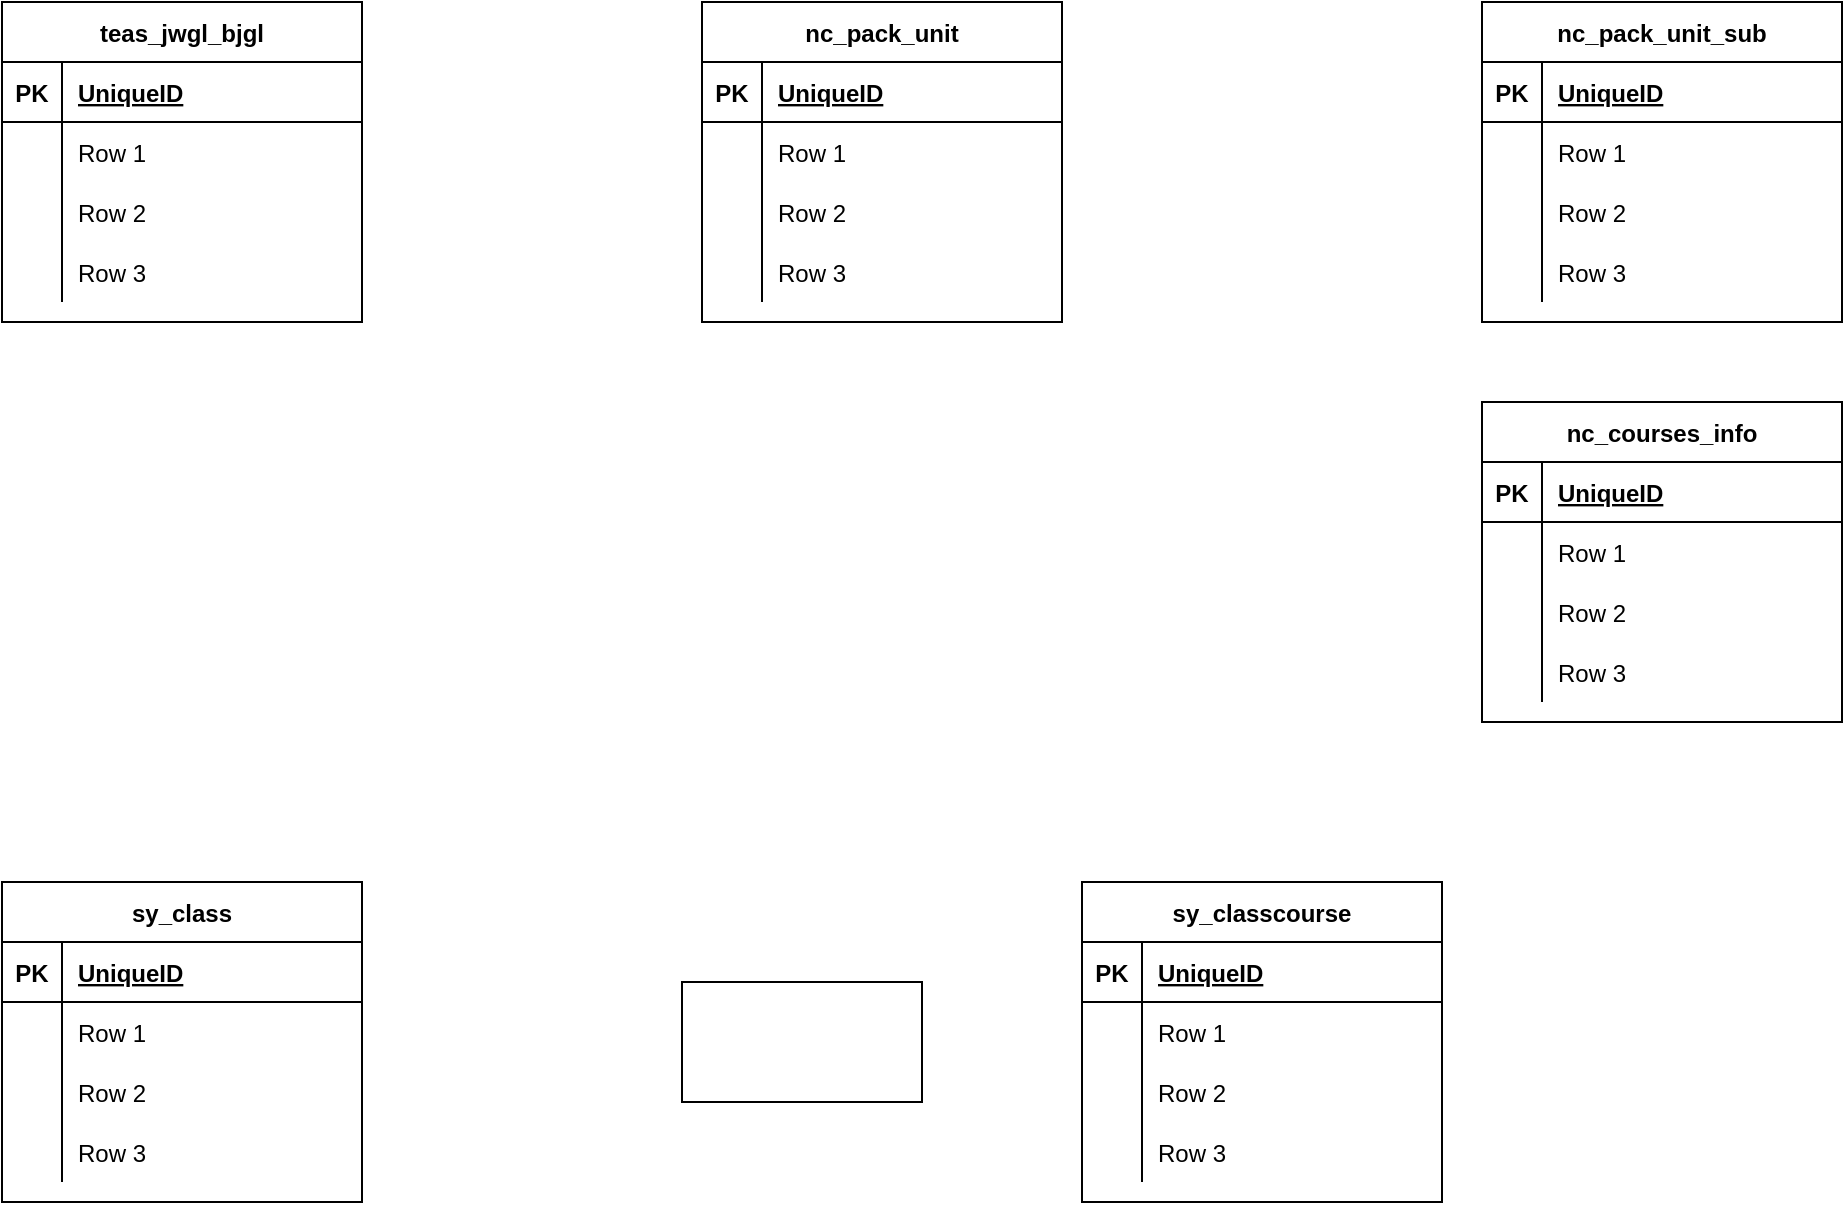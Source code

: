 <mxfile version="14.6.13" type="device"><diagram id="o_a2f4bfYQtB0Jvq_ByL" name="第 1 页"><mxGraphModel dx="1408" dy="808" grid="1" gridSize="10" guides="1" tooltips="1" connect="1" arrows="1" fold="1" page="1" pageScale="1" pageWidth="3300" pageHeight="4681" math="0" shadow="0"><root><mxCell id="0"/><mxCell id="1" parent="0"/><mxCell id="p6WdafUCotN40AzhxsV3-1" value="nc_pack_unit" style="shape=table;startSize=30;container=1;collapsible=1;childLayout=tableLayout;fixedRows=1;rowLines=0;fontStyle=1;align=center;resizeLast=1;" vertex="1" parent="1"><mxGeometry x="620" y="330" width="180" height="160" as="geometry"/></mxCell><mxCell id="p6WdafUCotN40AzhxsV3-2" value="" style="shape=partialRectangle;collapsible=0;dropTarget=0;pointerEvents=0;fillColor=none;top=0;left=0;bottom=1;right=0;points=[[0,0.5],[1,0.5]];portConstraint=eastwest;" vertex="1" parent="p6WdafUCotN40AzhxsV3-1"><mxGeometry y="30" width="180" height="30" as="geometry"/></mxCell><mxCell id="p6WdafUCotN40AzhxsV3-3" value="PK" style="shape=partialRectangle;connectable=0;fillColor=none;top=0;left=0;bottom=0;right=0;fontStyle=1;overflow=hidden;" vertex="1" parent="p6WdafUCotN40AzhxsV3-2"><mxGeometry width="30" height="30" as="geometry"/></mxCell><mxCell id="p6WdafUCotN40AzhxsV3-4" value="UniqueID" style="shape=partialRectangle;connectable=0;fillColor=none;top=0;left=0;bottom=0;right=0;align=left;spacingLeft=6;fontStyle=5;overflow=hidden;" vertex="1" parent="p6WdafUCotN40AzhxsV3-2"><mxGeometry x="30" width="150" height="30" as="geometry"/></mxCell><mxCell id="p6WdafUCotN40AzhxsV3-5" value="" style="shape=partialRectangle;collapsible=0;dropTarget=0;pointerEvents=0;fillColor=none;top=0;left=0;bottom=0;right=0;points=[[0,0.5],[1,0.5]];portConstraint=eastwest;" vertex="1" parent="p6WdafUCotN40AzhxsV3-1"><mxGeometry y="60" width="180" height="30" as="geometry"/></mxCell><mxCell id="p6WdafUCotN40AzhxsV3-6" value="" style="shape=partialRectangle;connectable=0;fillColor=none;top=0;left=0;bottom=0;right=0;editable=1;overflow=hidden;" vertex="1" parent="p6WdafUCotN40AzhxsV3-5"><mxGeometry width="30" height="30" as="geometry"/></mxCell><mxCell id="p6WdafUCotN40AzhxsV3-7" value="Row 1" style="shape=partialRectangle;connectable=0;fillColor=none;top=0;left=0;bottom=0;right=0;align=left;spacingLeft=6;overflow=hidden;" vertex="1" parent="p6WdafUCotN40AzhxsV3-5"><mxGeometry x="30" width="150" height="30" as="geometry"/></mxCell><mxCell id="p6WdafUCotN40AzhxsV3-8" value="" style="shape=partialRectangle;collapsible=0;dropTarget=0;pointerEvents=0;fillColor=none;top=0;left=0;bottom=0;right=0;points=[[0,0.5],[1,0.5]];portConstraint=eastwest;" vertex="1" parent="p6WdafUCotN40AzhxsV3-1"><mxGeometry y="90" width="180" height="30" as="geometry"/></mxCell><mxCell id="p6WdafUCotN40AzhxsV3-9" value="" style="shape=partialRectangle;connectable=0;fillColor=none;top=0;left=0;bottom=0;right=0;editable=1;overflow=hidden;" vertex="1" parent="p6WdafUCotN40AzhxsV3-8"><mxGeometry width="30" height="30" as="geometry"/></mxCell><mxCell id="p6WdafUCotN40AzhxsV3-10" value="Row 2" style="shape=partialRectangle;connectable=0;fillColor=none;top=0;left=0;bottom=0;right=0;align=left;spacingLeft=6;overflow=hidden;" vertex="1" parent="p6WdafUCotN40AzhxsV3-8"><mxGeometry x="30" width="150" height="30" as="geometry"/></mxCell><mxCell id="p6WdafUCotN40AzhxsV3-11" value="" style="shape=partialRectangle;collapsible=0;dropTarget=0;pointerEvents=0;fillColor=none;top=0;left=0;bottom=0;right=0;points=[[0,0.5],[1,0.5]];portConstraint=eastwest;" vertex="1" parent="p6WdafUCotN40AzhxsV3-1"><mxGeometry y="120" width="180" height="30" as="geometry"/></mxCell><mxCell id="p6WdafUCotN40AzhxsV3-12" value="" style="shape=partialRectangle;connectable=0;fillColor=none;top=0;left=0;bottom=0;right=0;editable=1;overflow=hidden;" vertex="1" parent="p6WdafUCotN40AzhxsV3-11"><mxGeometry width="30" height="30" as="geometry"/></mxCell><mxCell id="p6WdafUCotN40AzhxsV3-13" value="Row 3" style="shape=partialRectangle;connectable=0;fillColor=none;top=0;left=0;bottom=0;right=0;align=left;spacingLeft=6;overflow=hidden;" vertex="1" parent="p6WdafUCotN40AzhxsV3-11"><mxGeometry x="30" width="150" height="30" as="geometry"/></mxCell><mxCell id="p6WdafUCotN40AzhxsV3-14" value="nc_pack_unit_sub" style="shape=table;startSize=30;container=1;collapsible=1;childLayout=tableLayout;fixedRows=1;rowLines=0;fontStyle=1;align=center;resizeLast=1;" vertex="1" parent="1"><mxGeometry x="1010" y="330" width="180" height="160" as="geometry"/></mxCell><mxCell id="p6WdafUCotN40AzhxsV3-15" value="" style="shape=partialRectangle;collapsible=0;dropTarget=0;pointerEvents=0;fillColor=none;top=0;left=0;bottom=1;right=0;points=[[0,0.5],[1,0.5]];portConstraint=eastwest;" vertex="1" parent="p6WdafUCotN40AzhxsV3-14"><mxGeometry y="30" width="180" height="30" as="geometry"/></mxCell><mxCell id="p6WdafUCotN40AzhxsV3-16" value="PK" style="shape=partialRectangle;connectable=0;fillColor=none;top=0;left=0;bottom=0;right=0;fontStyle=1;overflow=hidden;" vertex="1" parent="p6WdafUCotN40AzhxsV3-15"><mxGeometry width="30" height="30" as="geometry"/></mxCell><mxCell id="p6WdafUCotN40AzhxsV3-17" value="UniqueID" style="shape=partialRectangle;connectable=0;fillColor=none;top=0;left=0;bottom=0;right=0;align=left;spacingLeft=6;fontStyle=5;overflow=hidden;" vertex="1" parent="p6WdafUCotN40AzhxsV3-15"><mxGeometry x="30" width="150" height="30" as="geometry"/></mxCell><mxCell id="p6WdafUCotN40AzhxsV3-18" value="" style="shape=partialRectangle;collapsible=0;dropTarget=0;pointerEvents=0;fillColor=none;top=0;left=0;bottom=0;right=0;points=[[0,0.5],[1,0.5]];portConstraint=eastwest;" vertex="1" parent="p6WdafUCotN40AzhxsV3-14"><mxGeometry y="60" width="180" height="30" as="geometry"/></mxCell><mxCell id="p6WdafUCotN40AzhxsV3-19" value="" style="shape=partialRectangle;connectable=0;fillColor=none;top=0;left=0;bottom=0;right=0;editable=1;overflow=hidden;" vertex="1" parent="p6WdafUCotN40AzhxsV3-18"><mxGeometry width="30" height="30" as="geometry"/></mxCell><mxCell id="p6WdafUCotN40AzhxsV3-20" value="Row 1" style="shape=partialRectangle;connectable=0;fillColor=none;top=0;left=0;bottom=0;right=0;align=left;spacingLeft=6;overflow=hidden;" vertex="1" parent="p6WdafUCotN40AzhxsV3-18"><mxGeometry x="30" width="150" height="30" as="geometry"/></mxCell><mxCell id="p6WdafUCotN40AzhxsV3-21" value="" style="shape=partialRectangle;collapsible=0;dropTarget=0;pointerEvents=0;fillColor=none;top=0;left=0;bottom=0;right=0;points=[[0,0.5],[1,0.5]];portConstraint=eastwest;" vertex="1" parent="p6WdafUCotN40AzhxsV3-14"><mxGeometry y="90" width="180" height="30" as="geometry"/></mxCell><mxCell id="p6WdafUCotN40AzhxsV3-22" value="" style="shape=partialRectangle;connectable=0;fillColor=none;top=0;left=0;bottom=0;right=0;editable=1;overflow=hidden;" vertex="1" parent="p6WdafUCotN40AzhxsV3-21"><mxGeometry width="30" height="30" as="geometry"/></mxCell><mxCell id="p6WdafUCotN40AzhxsV3-23" value="Row 2" style="shape=partialRectangle;connectable=0;fillColor=none;top=0;left=0;bottom=0;right=0;align=left;spacingLeft=6;overflow=hidden;" vertex="1" parent="p6WdafUCotN40AzhxsV3-21"><mxGeometry x="30" width="150" height="30" as="geometry"/></mxCell><mxCell id="p6WdafUCotN40AzhxsV3-24" value="" style="shape=partialRectangle;collapsible=0;dropTarget=0;pointerEvents=0;fillColor=none;top=0;left=0;bottom=0;right=0;points=[[0,0.5],[1,0.5]];portConstraint=eastwest;" vertex="1" parent="p6WdafUCotN40AzhxsV3-14"><mxGeometry y="120" width="180" height="30" as="geometry"/></mxCell><mxCell id="p6WdafUCotN40AzhxsV3-25" value="" style="shape=partialRectangle;connectable=0;fillColor=none;top=0;left=0;bottom=0;right=0;editable=1;overflow=hidden;" vertex="1" parent="p6WdafUCotN40AzhxsV3-24"><mxGeometry width="30" height="30" as="geometry"/></mxCell><mxCell id="p6WdafUCotN40AzhxsV3-26" value="Row 3" style="shape=partialRectangle;connectable=0;fillColor=none;top=0;left=0;bottom=0;right=0;align=left;spacingLeft=6;overflow=hidden;" vertex="1" parent="p6WdafUCotN40AzhxsV3-24"><mxGeometry x="30" width="150" height="30" as="geometry"/></mxCell><mxCell id="p6WdafUCotN40AzhxsV3-27" value="teas_jwgl_bjgl" style="shape=table;startSize=30;container=1;collapsible=1;childLayout=tableLayout;fixedRows=1;rowLines=0;fontStyle=1;align=center;resizeLast=1;" vertex="1" parent="1"><mxGeometry x="270" y="330" width="180" height="160" as="geometry"/></mxCell><mxCell id="p6WdafUCotN40AzhxsV3-28" value="" style="shape=partialRectangle;collapsible=0;dropTarget=0;pointerEvents=0;fillColor=none;top=0;left=0;bottom=1;right=0;points=[[0,0.5],[1,0.5]];portConstraint=eastwest;" vertex="1" parent="p6WdafUCotN40AzhxsV3-27"><mxGeometry y="30" width="180" height="30" as="geometry"/></mxCell><mxCell id="p6WdafUCotN40AzhxsV3-29" value="PK" style="shape=partialRectangle;connectable=0;fillColor=none;top=0;left=0;bottom=0;right=0;fontStyle=1;overflow=hidden;" vertex="1" parent="p6WdafUCotN40AzhxsV3-28"><mxGeometry width="30" height="30" as="geometry"/></mxCell><mxCell id="p6WdafUCotN40AzhxsV3-30" value="UniqueID" style="shape=partialRectangle;connectable=0;fillColor=none;top=0;left=0;bottom=0;right=0;align=left;spacingLeft=6;fontStyle=5;overflow=hidden;" vertex="1" parent="p6WdafUCotN40AzhxsV3-28"><mxGeometry x="30" width="150" height="30" as="geometry"/></mxCell><mxCell id="p6WdafUCotN40AzhxsV3-31" value="" style="shape=partialRectangle;collapsible=0;dropTarget=0;pointerEvents=0;fillColor=none;top=0;left=0;bottom=0;right=0;points=[[0,0.5],[1,0.5]];portConstraint=eastwest;" vertex="1" parent="p6WdafUCotN40AzhxsV3-27"><mxGeometry y="60" width="180" height="30" as="geometry"/></mxCell><mxCell id="p6WdafUCotN40AzhxsV3-32" value="" style="shape=partialRectangle;connectable=0;fillColor=none;top=0;left=0;bottom=0;right=0;editable=1;overflow=hidden;" vertex="1" parent="p6WdafUCotN40AzhxsV3-31"><mxGeometry width="30" height="30" as="geometry"/></mxCell><mxCell id="p6WdafUCotN40AzhxsV3-33" value="Row 1" style="shape=partialRectangle;connectable=0;fillColor=none;top=0;left=0;bottom=0;right=0;align=left;spacingLeft=6;overflow=hidden;" vertex="1" parent="p6WdafUCotN40AzhxsV3-31"><mxGeometry x="30" width="150" height="30" as="geometry"/></mxCell><mxCell id="p6WdafUCotN40AzhxsV3-34" value="" style="shape=partialRectangle;collapsible=0;dropTarget=0;pointerEvents=0;fillColor=none;top=0;left=0;bottom=0;right=0;points=[[0,0.5],[1,0.5]];portConstraint=eastwest;" vertex="1" parent="p6WdafUCotN40AzhxsV3-27"><mxGeometry y="90" width="180" height="30" as="geometry"/></mxCell><mxCell id="p6WdafUCotN40AzhxsV3-35" value="" style="shape=partialRectangle;connectable=0;fillColor=none;top=0;left=0;bottom=0;right=0;editable=1;overflow=hidden;" vertex="1" parent="p6WdafUCotN40AzhxsV3-34"><mxGeometry width="30" height="30" as="geometry"/></mxCell><mxCell id="p6WdafUCotN40AzhxsV3-36" value="Row 2" style="shape=partialRectangle;connectable=0;fillColor=none;top=0;left=0;bottom=0;right=0;align=left;spacingLeft=6;overflow=hidden;" vertex="1" parent="p6WdafUCotN40AzhxsV3-34"><mxGeometry x="30" width="150" height="30" as="geometry"/></mxCell><mxCell id="p6WdafUCotN40AzhxsV3-37" value="" style="shape=partialRectangle;collapsible=0;dropTarget=0;pointerEvents=0;fillColor=none;top=0;left=0;bottom=0;right=0;points=[[0,0.5],[1,0.5]];portConstraint=eastwest;" vertex="1" parent="p6WdafUCotN40AzhxsV3-27"><mxGeometry y="120" width="180" height="30" as="geometry"/></mxCell><mxCell id="p6WdafUCotN40AzhxsV3-38" value="" style="shape=partialRectangle;connectable=0;fillColor=none;top=0;left=0;bottom=0;right=0;editable=1;overflow=hidden;" vertex="1" parent="p6WdafUCotN40AzhxsV3-37"><mxGeometry width="30" height="30" as="geometry"/></mxCell><mxCell id="p6WdafUCotN40AzhxsV3-39" value="Row 3" style="shape=partialRectangle;connectable=0;fillColor=none;top=0;left=0;bottom=0;right=0;align=left;spacingLeft=6;overflow=hidden;" vertex="1" parent="p6WdafUCotN40AzhxsV3-37"><mxGeometry x="30" width="150" height="30" as="geometry"/></mxCell><mxCell id="p6WdafUCotN40AzhxsV3-41" value="nc_courses_info" style="shape=table;startSize=30;container=1;collapsible=1;childLayout=tableLayout;fixedRows=1;rowLines=0;fontStyle=1;align=center;resizeLast=1;" vertex="1" parent="1"><mxGeometry x="1010" y="530" width="180" height="160" as="geometry"/></mxCell><mxCell id="p6WdafUCotN40AzhxsV3-42" value="" style="shape=partialRectangle;collapsible=0;dropTarget=0;pointerEvents=0;fillColor=none;top=0;left=0;bottom=1;right=0;points=[[0,0.5],[1,0.5]];portConstraint=eastwest;" vertex="1" parent="p6WdafUCotN40AzhxsV3-41"><mxGeometry y="30" width="180" height="30" as="geometry"/></mxCell><mxCell id="p6WdafUCotN40AzhxsV3-43" value="PK" style="shape=partialRectangle;connectable=0;fillColor=none;top=0;left=0;bottom=0;right=0;fontStyle=1;overflow=hidden;" vertex="1" parent="p6WdafUCotN40AzhxsV3-42"><mxGeometry width="30" height="30" as="geometry"/></mxCell><mxCell id="p6WdafUCotN40AzhxsV3-44" value="UniqueID" style="shape=partialRectangle;connectable=0;fillColor=none;top=0;left=0;bottom=0;right=0;align=left;spacingLeft=6;fontStyle=5;overflow=hidden;" vertex="1" parent="p6WdafUCotN40AzhxsV3-42"><mxGeometry x="30" width="150" height="30" as="geometry"/></mxCell><mxCell id="p6WdafUCotN40AzhxsV3-45" value="" style="shape=partialRectangle;collapsible=0;dropTarget=0;pointerEvents=0;fillColor=none;top=0;left=0;bottom=0;right=0;points=[[0,0.5],[1,0.5]];portConstraint=eastwest;" vertex="1" parent="p6WdafUCotN40AzhxsV3-41"><mxGeometry y="60" width="180" height="30" as="geometry"/></mxCell><mxCell id="p6WdafUCotN40AzhxsV3-46" value="" style="shape=partialRectangle;connectable=0;fillColor=none;top=0;left=0;bottom=0;right=0;editable=1;overflow=hidden;" vertex="1" parent="p6WdafUCotN40AzhxsV3-45"><mxGeometry width="30" height="30" as="geometry"/></mxCell><mxCell id="p6WdafUCotN40AzhxsV3-47" value="Row 1" style="shape=partialRectangle;connectable=0;fillColor=none;top=0;left=0;bottom=0;right=0;align=left;spacingLeft=6;overflow=hidden;" vertex="1" parent="p6WdafUCotN40AzhxsV3-45"><mxGeometry x="30" width="150" height="30" as="geometry"/></mxCell><mxCell id="p6WdafUCotN40AzhxsV3-48" value="" style="shape=partialRectangle;collapsible=0;dropTarget=0;pointerEvents=0;fillColor=none;top=0;left=0;bottom=0;right=0;points=[[0,0.5],[1,0.5]];portConstraint=eastwest;" vertex="1" parent="p6WdafUCotN40AzhxsV3-41"><mxGeometry y="90" width="180" height="30" as="geometry"/></mxCell><mxCell id="p6WdafUCotN40AzhxsV3-49" value="" style="shape=partialRectangle;connectable=0;fillColor=none;top=0;left=0;bottom=0;right=0;editable=1;overflow=hidden;" vertex="1" parent="p6WdafUCotN40AzhxsV3-48"><mxGeometry width="30" height="30" as="geometry"/></mxCell><mxCell id="p6WdafUCotN40AzhxsV3-50" value="Row 2" style="shape=partialRectangle;connectable=0;fillColor=none;top=0;left=0;bottom=0;right=0;align=left;spacingLeft=6;overflow=hidden;" vertex="1" parent="p6WdafUCotN40AzhxsV3-48"><mxGeometry x="30" width="150" height="30" as="geometry"/></mxCell><mxCell id="p6WdafUCotN40AzhxsV3-51" value="" style="shape=partialRectangle;collapsible=0;dropTarget=0;pointerEvents=0;fillColor=none;top=0;left=0;bottom=0;right=0;points=[[0,0.5],[1,0.5]];portConstraint=eastwest;" vertex="1" parent="p6WdafUCotN40AzhxsV3-41"><mxGeometry y="120" width="180" height="30" as="geometry"/></mxCell><mxCell id="p6WdafUCotN40AzhxsV3-52" value="" style="shape=partialRectangle;connectable=0;fillColor=none;top=0;left=0;bottom=0;right=0;editable=1;overflow=hidden;" vertex="1" parent="p6WdafUCotN40AzhxsV3-51"><mxGeometry width="30" height="30" as="geometry"/></mxCell><mxCell id="p6WdafUCotN40AzhxsV3-53" value="Row 3" style="shape=partialRectangle;connectable=0;fillColor=none;top=0;left=0;bottom=0;right=0;align=left;spacingLeft=6;overflow=hidden;" vertex="1" parent="p6WdafUCotN40AzhxsV3-51"><mxGeometry x="30" width="150" height="30" as="geometry"/></mxCell><mxCell id="p6WdafUCotN40AzhxsV3-54" value="sy_class" style="shape=table;startSize=30;container=1;collapsible=1;childLayout=tableLayout;fixedRows=1;rowLines=0;fontStyle=1;align=center;resizeLast=1;" vertex="1" parent="1"><mxGeometry x="270" y="770" width="180" height="160" as="geometry"/></mxCell><mxCell id="p6WdafUCotN40AzhxsV3-55" value="" style="shape=partialRectangle;collapsible=0;dropTarget=0;pointerEvents=0;fillColor=none;top=0;left=0;bottom=1;right=0;points=[[0,0.5],[1,0.5]];portConstraint=eastwest;" vertex="1" parent="p6WdafUCotN40AzhxsV3-54"><mxGeometry y="30" width="180" height="30" as="geometry"/></mxCell><mxCell id="p6WdafUCotN40AzhxsV3-56" value="PK" style="shape=partialRectangle;connectable=0;fillColor=none;top=0;left=0;bottom=0;right=0;fontStyle=1;overflow=hidden;" vertex="1" parent="p6WdafUCotN40AzhxsV3-55"><mxGeometry width="30" height="30" as="geometry"/></mxCell><mxCell id="p6WdafUCotN40AzhxsV3-57" value="UniqueID" style="shape=partialRectangle;connectable=0;fillColor=none;top=0;left=0;bottom=0;right=0;align=left;spacingLeft=6;fontStyle=5;overflow=hidden;" vertex="1" parent="p6WdafUCotN40AzhxsV3-55"><mxGeometry x="30" width="150" height="30" as="geometry"/></mxCell><mxCell id="p6WdafUCotN40AzhxsV3-58" value="" style="shape=partialRectangle;collapsible=0;dropTarget=0;pointerEvents=0;fillColor=none;top=0;left=0;bottom=0;right=0;points=[[0,0.5],[1,0.5]];portConstraint=eastwest;" vertex="1" parent="p6WdafUCotN40AzhxsV3-54"><mxGeometry y="60" width="180" height="30" as="geometry"/></mxCell><mxCell id="p6WdafUCotN40AzhxsV3-59" value="" style="shape=partialRectangle;connectable=0;fillColor=none;top=0;left=0;bottom=0;right=0;editable=1;overflow=hidden;" vertex="1" parent="p6WdafUCotN40AzhxsV3-58"><mxGeometry width="30" height="30" as="geometry"/></mxCell><mxCell id="p6WdafUCotN40AzhxsV3-60" value="Row 1" style="shape=partialRectangle;connectable=0;fillColor=none;top=0;left=0;bottom=0;right=0;align=left;spacingLeft=6;overflow=hidden;" vertex="1" parent="p6WdafUCotN40AzhxsV3-58"><mxGeometry x="30" width="150" height="30" as="geometry"/></mxCell><mxCell id="p6WdafUCotN40AzhxsV3-61" value="" style="shape=partialRectangle;collapsible=0;dropTarget=0;pointerEvents=0;fillColor=none;top=0;left=0;bottom=0;right=0;points=[[0,0.5],[1,0.5]];portConstraint=eastwest;" vertex="1" parent="p6WdafUCotN40AzhxsV3-54"><mxGeometry y="90" width="180" height="30" as="geometry"/></mxCell><mxCell id="p6WdafUCotN40AzhxsV3-62" value="" style="shape=partialRectangle;connectable=0;fillColor=none;top=0;left=0;bottom=0;right=0;editable=1;overflow=hidden;" vertex="1" parent="p6WdafUCotN40AzhxsV3-61"><mxGeometry width="30" height="30" as="geometry"/></mxCell><mxCell id="p6WdafUCotN40AzhxsV3-63" value="Row 2" style="shape=partialRectangle;connectable=0;fillColor=none;top=0;left=0;bottom=0;right=0;align=left;spacingLeft=6;overflow=hidden;" vertex="1" parent="p6WdafUCotN40AzhxsV3-61"><mxGeometry x="30" width="150" height="30" as="geometry"/></mxCell><mxCell id="p6WdafUCotN40AzhxsV3-64" value="" style="shape=partialRectangle;collapsible=0;dropTarget=0;pointerEvents=0;fillColor=none;top=0;left=0;bottom=0;right=0;points=[[0,0.5],[1,0.5]];portConstraint=eastwest;" vertex="1" parent="p6WdafUCotN40AzhxsV3-54"><mxGeometry y="120" width="180" height="30" as="geometry"/></mxCell><mxCell id="p6WdafUCotN40AzhxsV3-65" value="" style="shape=partialRectangle;connectable=0;fillColor=none;top=0;left=0;bottom=0;right=0;editable=1;overflow=hidden;" vertex="1" parent="p6WdafUCotN40AzhxsV3-64"><mxGeometry width="30" height="30" as="geometry"/></mxCell><mxCell id="p6WdafUCotN40AzhxsV3-66" value="Row 3" style="shape=partialRectangle;connectable=0;fillColor=none;top=0;left=0;bottom=0;right=0;align=left;spacingLeft=6;overflow=hidden;" vertex="1" parent="p6WdafUCotN40AzhxsV3-64"><mxGeometry x="30" width="150" height="30" as="geometry"/></mxCell><mxCell id="p6WdafUCotN40AzhxsV3-67" value="sy_classcourse" style="shape=table;startSize=30;container=1;collapsible=1;childLayout=tableLayout;fixedRows=1;rowLines=0;fontStyle=1;align=center;resizeLast=1;" vertex="1" parent="1"><mxGeometry x="810" y="770" width="180" height="160" as="geometry"/></mxCell><mxCell id="p6WdafUCotN40AzhxsV3-68" value="" style="shape=partialRectangle;collapsible=0;dropTarget=0;pointerEvents=0;fillColor=none;top=0;left=0;bottom=1;right=0;points=[[0,0.5],[1,0.5]];portConstraint=eastwest;" vertex="1" parent="p6WdafUCotN40AzhxsV3-67"><mxGeometry y="30" width="180" height="30" as="geometry"/></mxCell><mxCell id="p6WdafUCotN40AzhxsV3-69" value="PK" style="shape=partialRectangle;connectable=0;fillColor=none;top=0;left=0;bottom=0;right=0;fontStyle=1;overflow=hidden;" vertex="1" parent="p6WdafUCotN40AzhxsV3-68"><mxGeometry width="30" height="30" as="geometry"/></mxCell><mxCell id="p6WdafUCotN40AzhxsV3-70" value="UniqueID" style="shape=partialRectangle;connectable=0;fillColor=none;top=0;left=0;bottom=0;right=0;align=left;spacingLeft=6;fontStyle=5;overflow=hidden;" vertex="1" parent="p6WdafUCotN40AzhxsV3-68"><mxGeometry x="30" width="150" height="30" as="geometry"/></mxCell><mxCell id="p6WdafUCotN40AzhxsV3-71" value="" style="shape=partialRectangle;collapsible=0;dropTarget=0;pointerEvents=0;fillColor=none;top=0;left=0;bottom=0;right=0;points=[[0,0.5],[1,0.5]];portConstraint=eastwest;" vertex="1" parent="p6WdafUCotN40AzhxsV3-67"><mxGeometry y="60" width="180" height="30" as="geometry"/></mxCell><mxCell id="p6WdafUCotN40AzhxsV3-72" value="" style="shape=partialRectangle;connectable=0;fillColor=none;top=0;left=0;bottom=0;right=0;editable=1;overflow=hidden;" vertex="1" parent="p6WdafUCotN40AzhxsV3-71"><mxGeometry width="30" height="30" as="geometry"/></mxCell><mxCell id="p6WdafUCotN40AzhxsV3-73" value="Row 1" style="shape=partialRectangle;connectable=0;fillColor=none;top=0;left=0;bottom=0;right=0;align=left;spacingLeft=6;overflow=hidden;" vertex="1" parent="p6WdafUCotN40AzhxsV3-71"><mxGeometry x="30" width="150" height="30" as="geometry"/></mxCell><mxCell id="p6WdafUCotN40AzhxsV3-74" value="" style="shape=partialRectangle;collapsible=0;dropTarget=0;pointerEvents=0;fillColor=none;top=0;left=0;bottom=0;right=0;points=[[0,0.5],[1,0.5]];portConstraint=eastwest;" vertex="1" parent="p6WdafUCotN40AzhxsV3-67"><mxGeometry y="90" width="180" height="30" as="geometry"/></mxCell><mxCell id="p6WdafUCotN40AzhxsV3-75" value="" style="shape=partialRectangle;connectable=0;fillColor=none;top=0;left=0;bottom=0;right=0;editable=1;overflow=hidden;" vertex="1" parent="p6WdafUCotN40AzhxsV3-74"><mxGeometry width="30" height="30" as="geometry"/></mxCell><mxCell id="p6WdafUCotN40AzhxsV3-76" value="Row 2" style="shape=partialRectangle;connectable=0;fillColor=none;top=0;left=0;bottom=0;right=0;align=left;spacingLeft=6;overflow=hidden;" vertex="1" parent="p6WdafUCotN40AzhxsV3-74"><mxGeometry x="30" width="150" height="30" as="geometry"/></mxCell><mxCell id="p6WdafUCotN40AzhxsV3-77" value="" style="shape=partialRectangle;collapsible=0;dropTarget=0;pointerEvents=0;fillColor=none;top=0;left=0;bottom=0;right=0;points=[[0,0.5],[1,0.5]];portConstraint=eastwest;" vertex="1" parent="p6WdafUCotN40AzhxsV3-67"><mxGeometry y="120" width="180" height="30" as="geometry"/></mxCell><mxCell id="p6WdafUCotN40AzhxsV3-78" value="" style="shape=partialRectangle;connectable=0;fillColor=none;top=0;left=0;bottom=0;right=0;editable=1;overflow=hidden;" vertex="1" parent="p6WdafUCotN40AzhxsV3-77"><mxGeometry width="30" height="30" as="geometry"/></mxCell><mxCell id="p6WdafUCotN40AzhxsV3-79" value="Row 3" style="shape=partialRectangle;connectable=0;fillColor=none;top=0;left=0;bottom=0;right=0;align=left;spacingLeft=6;overflow=hidden;" vertex="1" parent="p6WdafUCotN40AzhxsV3-77"><mxGeometry x="30" width="150" height="30" as="geometry"/></mxCell><mxCell id="p6WdafUCotN40AzhxsV3-80" value="" style="rounded=0;whiteSpace=wrap;html=1;" vertex="1" parent="1"><mxGeometry x="610" y="820" width="120" height="60" as="geometry"/></mxCell></root></mxGraphModel></diagram></mxfile>